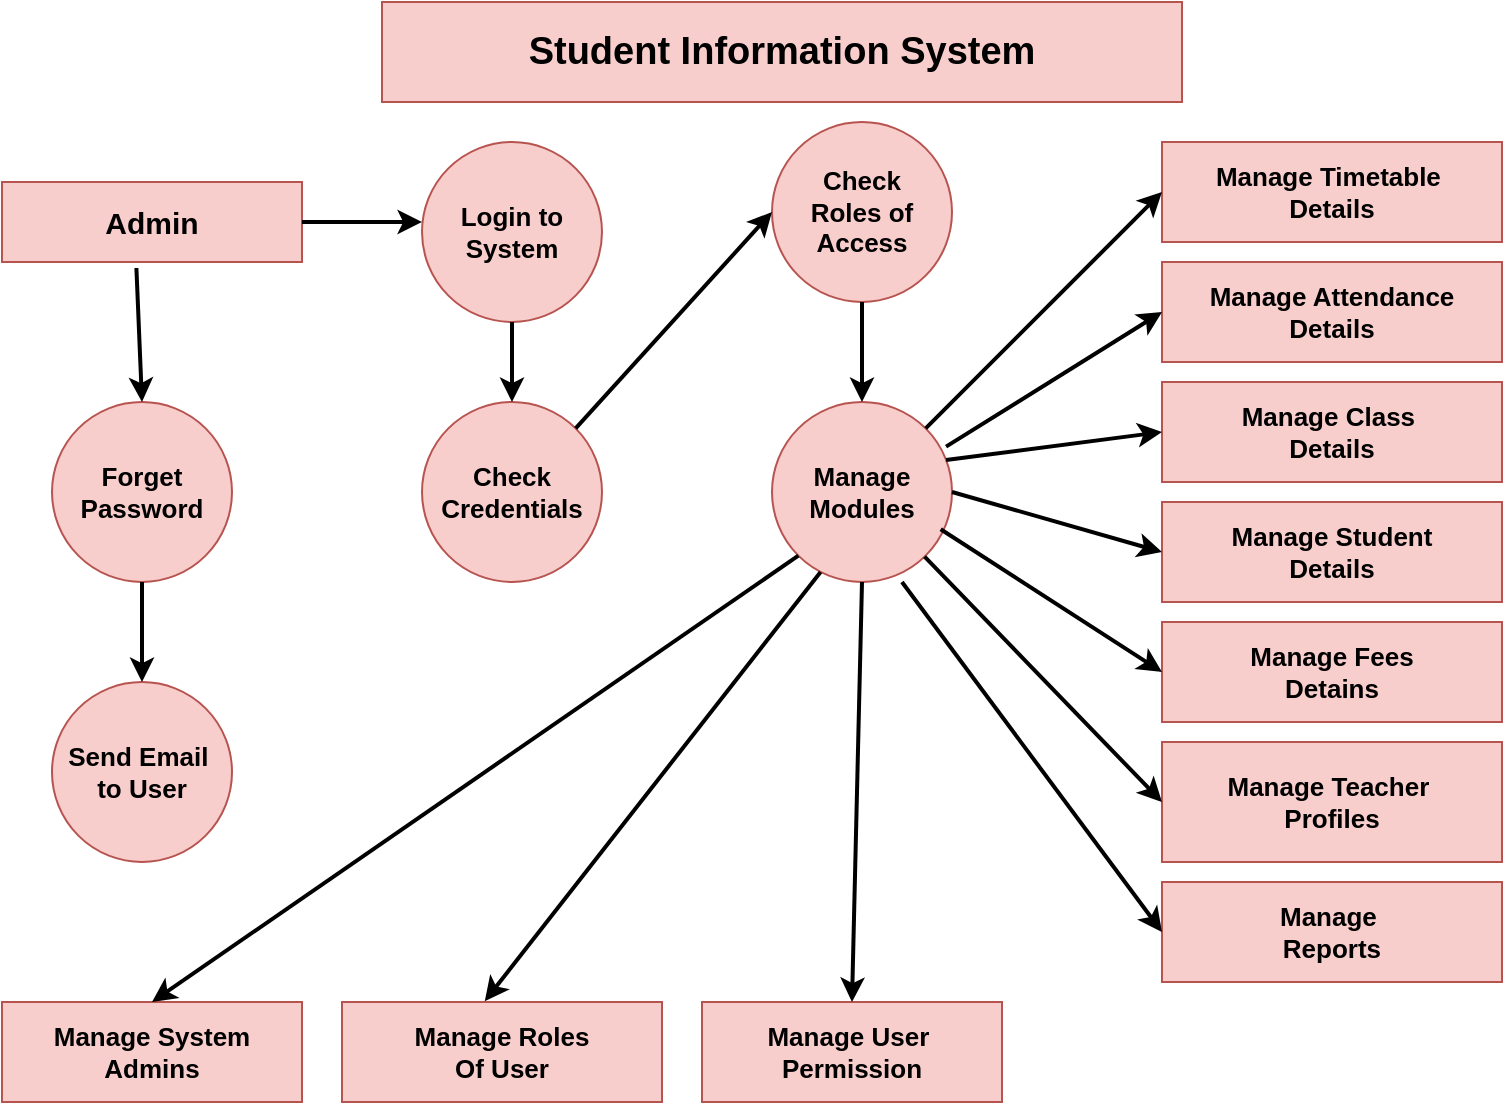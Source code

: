 <mxfile version="28.1.1">
  <diagram name="Page-1" id="ggJ9fAbBDPgAVQWhxpTq">
    <mxGraphModel dx="1152" dy="643" grid="1" gridSize="10" guides="1" tooltips="1" connect="1" arrows="1" fold="1" page="1" pageScale="1" pageWidth="850" pageHeight="1100" math="0" shadow="0">
      <root>
        <mxCell id="0" />
        <mxCell id="1" parent="0" />
        <mxCell id="V-uJ7n7HiBD3K4Kd4qcR-2" value="Student Information System" style="rounded=0;whiteSpace=wrap;html=1;fillColor=#f8cecc;strokeColor=#b85450;align=center;fontStyle=1;fontSize=19;" vertex="1" parent="1">
          <mxGeometry x="230" y="20" width="400" height="50" as="geometry" />
        </mxCell>
        <mxCell id="V-uJ7n7HiBD3K4Kd4qcR-3" value="Admin" style="rounded=0;whiteSpace=wrap;html=1;fontSize=15;fillColor=#f8cecc;strokeColor=#b85450;fontStyle=1" vertex="1" parent="1">
          <mxGeometry x="40" y="110" width="150" height="40" as="geometry" />
        </mxCell>
        <mxCell id="V-uJ7n7HiBD3K4Kd4qcR-4" value="Login to System" style="ellipse;whiteSpace=wrap;html=1;aspect=fixed;fontSize=13;fontStyle=1;fillColor=#f8cecc;strokeColor=#b85450;" vertex="1" parent="1">
          <mxGeometry x="250" y="90" width="90" height="90" as="geometry" />
        </mxCell>
        <mxCell id="V-uJ7n7HiBD3K4Kd4qcR-5" value="Forget Password" style="ellipse;whiteSpace=wrap;html=1;aspect=fixed;fillColor=#f8cecc;strokeColor=#b85450;fontSize=13;fontStyle=1" vertex="1" parent="1">
          <mxGeometry x="65" y="220" width="90" height="90" as="geometry" />
        </mxCell>
        <mxCell id="V-uJ7n7HiBD3K4Kd4qcR-6" value="Send Email&amp;nbsp;&lt;div&gt;to User&lt;/div&gt;" style="ellipse;whiteSpace=wrap;html=1;aspect=fixed;fontSize=13;fontStyle=1;fillColor=#f8cecc;strokeColor=#b85450;" vertex="1" parent="1">
          <mxGeometry x="65" y="360" width="90" height="90" as="geometry" />
        </mxCell>
        <mxCell id="V-uJ7n7HiBD3K4Kd4qcR-7" value="Manage System Admins" style="rounded=0;whiteSpace=wrap;html=1;fillColor=#f8cecc;strokeColor=#b85450;fontSize=13;fontStyle=1" vertex="1" parent="1">
          <mxGeometry x="40" y="520" width="150" height="50" as="geometry" />
        </mxCell>
        <mxCell id="V-uJ7n7HiBD3K4Kd4qcR-8" value="Check Credentials" style="ellipse;whiteSpace=wrap;html=1;aspect=fixed;fontSize=13;fontStyle=1;fillColor=#f8cecc;strokeColor=#b85450;" vertex="1" parent="1">
          <mxGeometry x="250" y="220" width="90" height="90" as="geometry" />
        </mxCell>
        <mxCell id="V-uJ7n7HiBD3K4Kd4qcR-9" value="Check&lt;div&gt;Roles of&lt;/div&gt;&lt;div&gt;Access&lt;/div&gt;" style="ellipse;whiteSpace=wrap;html=1;aspect=fixed;fillColor=#f8cecc;strokeColor=#b85450;fontSize=13;fontStyle=1" vertex="1" parent="1">
          <mxGeometry x="425" y="80" width="90" height="90" as="geometry" />
        </mxCell>
        <mxCell id="V-uJ7n7HiBD3K4Kd4qcR-10" value="Manage Modules" style="ellipse;whiteSpace=wrap;html=1;aspect=fixed;fontSize=13;fontStyle=1;fillColor=#f8cecc;strokeColor=#b85450;" vertex="1" parent="1">
          <mxGeometry x="425" y="220" width="90" height="90" as="geometry" />
        </mxCell>
        <mxCell id="V-uJ7n7HiBD3K4Kd4qcR-11" value="Manage Timetable&amp;nbsp;&lt;div&gt;Details&lt;/div&gt;" style="rounded=0;whiteSpace=wrap;html=1;fillColor=#f8cecc;strokeColor=#b85450;fontSize=13;fontStyle=1" vertex="1" parent="1">
          <mxGeometry x="620" y="90" width="170" height="50" as="geometry" />
        </mxCell>
        <mxCell id="V-uJ7n7HiBD3K4Kd4qcR-12" value="Manage Attendance&lt;div&gt;Details&lt;/div&gt;" style="rounded=0;whiteSpace=wrap;html=1;fontSize=13;fontStyle=1;fillColor=#f8cecc;strokeColor=#b85450;" vertex="1" parent="1">
          <mxGeometry x="620" y="150" width="170" height="50" as="geometry" />
        </mxCell>
        <mxCell id="V-uJ7n7HiBD3K4Kd4qcR-13" value="Manage Class&amp;nbsp;&lt;div&gt;Details&lt;/div&gt;" style="rounded=0;whiteSpace=wrap;html=1;fillColor=#f8cecc;strokeColor=#b85450;fontSize=13;fontStyle=1" vertex="1" parent="1">
          <mxGeometry x="620" y="210" width="170" height="50" as="geometry" />
        </mxCell>
        <mxCell id="V-uJ7n7HiBD3K4Kd4qcR-14" value="Manage Student&lt;div&gt;Details&lt;/div&gt;" style="rounded=0;whiteSpace=wrap;html=1;fontSize=13;fontStyle=1;fillColor=#f8cecc;strokeColor=#b85450;" vertex="1" parent="1">
          <mxGeometry x="620" y="270" width="170" height="50" as="geometry" />
        </mxCell>
        <mxCell id="V-uJ7n7HiBD3K4Kd4qcR-15" value="Manage Fees&lt;div&gt;Detains&lt;/div&gt;" style="rounded=0;whiteSpace=wrap;html=1;fillColor=#f8cecc;strokeColor=#b85450;fontSize=13;fontStyle=1" vertex="1" parent="1">
          <mxGeometry x="620" y="330" width="170" height="50" as="geometry" />
        </mxCell>
        <mxCell id="V-uJ7n7HiBD3K4Kd4qcR-16" value="Manage Teacher&amp;nbsp;&lt;div&gt;Profiles&lt;/div&gt;" style="rounded=0;whiteSpace=wrap;html=1;fillColor=#f8cecc;strokeColor=#b85450;fontSize=13;fontStyle=1" vertex="1" parent="1">
          <mxGeometry x="620" y="390" width="170" height="60" as="geometry" />
        </mxCell>
        <mxCell id="V-uJ7n7HiBD3K4Kd4qcR-18" value="Manage&amp;nbsp;&lt;div&gt;Reports&lt;/div&gt;" style="rounded=0;whiteSpace=wrap;html=1;fontSize=13;fontStyle=1;fillColor=#f8cecc;strokeColor=#b85450;" vertex="1" parent="1">
          <mxGeometry x="620" y="460" width="170" height="50" as="geometry" />
        </mxCell>
        <mxCell id="V-uJ7n7HiBD3K4Kd4qcR-19" value="Manage User&amp;nbsp;&lt;div&gt;Permission&lt;/div&gt;" style="rounded=0;whiteSpace=wrap;html=1;fontSize=13;fontStyle=1;fillColor=#f8cecc;strokeColor=#b85450;" vertex="1" parent="1">
          <mxGeometry x="390" y="520" width="150" height="50" as="geometry" />
        </mxCell>
        <mxCell id="V-uJ7n7HiBD3K4Kd4qcR-20" value="Manage Roles&lt;div&gt;Of User&lt;/div&gt;" style="rounded=0;whiteSpace=wrap;html=1;fillColor=#f8cecc;strokeColor=#b85450;fontSize=13;fontStyle=1" vertex="1" parent="1">
          <mxGeometry x="210" y="520" width="160" height="50" as="geometry" />
        </mxCell>
        <mxCell id="V-uJ7n7HiBD3K4Kd4qcR-22" value="" style="endArrow=classic;html=1;rounded=0;strokeWidth=2;exitX=1;exitY=0.5;exitDx=0;exitDy=0;" edge="1" parent="1" source="V-uJ7n7HiBD3K4Kd4qcR-3">
          <mxGeometry width="50" height="50" relative="1" as="geometry">
            <mxPoint x="190" y="130" as="sourcePoint" />
            <mxPoint x="250" y="130" as="targetPoint" />
            <Array as="points">
              <mxPoint x="220" y="130" />
            </Array>
          </mxGeometry>
        </mxCell>
        <mxCell id="V-uJ7n7HiBD3K4Kd4qcR-23" value="" style="endArrow=classic;html=1;rounded=0;exitX=0.5;exitY=1;exitDx=0;exitDy=0;entryX=0.5;entryY=0;entryDx=0;entryDy=0;strokeWidth=2;" edge="1" parent="1" source="V-uJ7n7HiBD3K4Kd4qcR-4" target="V-uJ7n7HiBD3K4Kd4qcR-8">
          <mxGeometry width="50" height="50" relative="1" as="geometry">
            <mxPoint x="450" y="330" as="sourcePoint" />
            <mxPoint x="500" y="280" as="targetPoint" />
          </mxGeometry>
        </mxCell>
        <mxCell id="V-uJ7n7HiBD3K4Kd4qcR-24" value="" style="endArrow=classic;html=1;rounded=0;entryX=0;entryY=0.5;entryDx=0;entryDy=0;strokeWidth=2;exitX=1;exitY=0;exitDx=0;exitDy=0;" edge="1" parent="1" source="V-uJ7n7HiBD3K4Kd4qcR-8" target="V-uJ7n7HiBD3K4Kd4qcR-9">
          <mxGeometry width="50" height="50" relative="1" as="geometry">
            <mxPoint x="350" y="240" as="sourcePoint" />
            <mxPoint x="500" y="280" as="targetPoint" />
          </mxGeometry>
        </mxCell>
        <mxCell id="V-uJ7n7HiBD3K4Kd4qcR-25" value="" style="endArrow=classic;html=1;rounded=0;exitX=0.448;exitY=1.075;exitDx=0;exitDy=0;entryX=0.5;entryY=0;entryDx=0;entryDy=0;exitPerimeter=0;strokeWidth=2;" edge="1" parent="1" source="V-uJ7n7HiBD3K4Kd4qcR-3" target="V-uJ7n7HiBD3K4Kd4qcR-5">
          <mxGeometry width="50" height="50" relative="1" as="geometry">
            <mxPoint x="450" y="330" as="sourcePoint" />
            <mxPoint x="500" y="280" as="targetPoint" />
          </mxGeometry>
        </mxCell>
        <mxCell id="V-uJ7n7HiBD3K4Kd4qcR-26" value="" style="endArrow=classic;html=1;rounded=0;exitX=0.5;exitY=1;exitDx=0;exitDy=0;entryX=0.5;entryY=0;entryDx=0;entryDy=0;strokeWidth=2;" edge="1" parent="1" source="V-uJ7n7HiBD3K4Kd4qcR-5" target="V-uJ7n7HiBD3K4Kd4qcR-6">
          <mxGeometry width="50" height="50" relative="1" as="geometry">
            <mxPoint x="450" y="330" as="sourcePoint" />
            <mxPoint x="500" y="280" as="targetPoint" />
          </mxGeometry>
        </mxCell>
        <mxCell id="V-uJ7n7HiBD3K4Kd4qcR-27" value="" style="endArrow=classic;html=1;rounded=0;exitX=0.5;exitY=1;exitDx=0;exitDy=0;entryX=0.5;entryY=0;entryDx=0;entryDy=0;entryPerimeter=0;strokeWidth=2;" edge="1" parent="1" source="V-uJ7n7HiBD3K4Kd4qcR-9" target="V-uJ7n7HiBD3K4Kd4qcR-10">
          <mxGeometry width="50" height="50" relative="1" as="geometry">
            <mxPoint x="450" y="330" as="sourcePoint" />
            <mxPoint x="465" y="210" as="targetPoint" />
          </mxGeometry>
        </mxCell>
        <mxCell id="V-uJ7n7HiBD3K4Kd4qcR-30" value="" style="endArrow=classic;html=1;rounded=0;strokeWidth=2;entryX=0.446;entryY=-0.007;entryDx=0;entryDy=0;entryPerimeter=0;exitX=0.27;exitY=0.944;exitDx=0;exitDy=0;exitPerimeter=0;" edge="1" parent="1" source="V-uJ7n7HiBD3K4Kd4qcR-10" target="V-uJ7n7HiBD3K4Kd4qcR-20">
          <mxGeometry width="50" height="50" relative="1" as="geometry">
            <mxPoint x="440" y="300" as="sourcePoint" />
            <mxPoint x="290" y="510" as="targetPoint" />
          </mxGeometry>
        </mxCell>
        <mxCell id="V-uJ7n7HiBD3K4Kd4qcR-31" value="" style="endArrow=classic;html=1;rounded=0;entryX=0.5;entryY=0;entryDx=0;entryDy=0;exitX=0.5;exitY=1;exitDx=0;exitDy=0;strokeWidth=2;" edge="1" parent="1" source="V-uJ7n7HiBD3K4Kd4qcR-10" target="V-uJ7n7HiBD3K4Kd4qcR-19">
          <mxGeometry width="50" height="50" relative="1" as="geometry">
            <mxPoint x="465" y="310" as="sourcePoint" />
            <mxPoint x="500" y="280" as="targetPoint" />
          </mxGeometry>
        </mxCell>
        <mxCell id="V-uJ7n7HiBD3K4Kd4qcR-32" value="" style="endArrow=classic;html=1;rounded=0;exitX=0;exitY=1;exitDx=0;exitDy=0;strokeWidth=2;entryX=0.5;entryY=0;entryDx=0;entryDy=0;" edge="1" parent="1" source="V-uJ7n7HiBD3K4Kd4qcR-10" target="V-uJ7n7HiBD3K4Kd4qcR-7">
          <mxGeometry width="50" height="50" relative="1" as="geometry">
            <mxPoint x="450" y="330" as="sourcePoint" />
            <mxPoint x="120" y="510" as="targetPoint" />
          </mxGeometry>
        </mxCell>
        <mxCell id="V-uJ7n7HiBD3K4Kd4qcR-33" value="" style="endArrow=classic;html=1;rounded=0;entryX=0;entryY=0.5;entryDx=0;entryDy=0;exitX=1;exitY=0;exitDx=0;exitDy=0;strokeWidth=2;" edge="1" parent="1" source="V-uJ7n7HiBD3K4Kd4qcR-10" target="V-uJ7n7HiBD3K4Kd4qcR-11">
          <mxGeometry width="50" height="50" relative="1" as="geometry">
            <mxPoint x="450" y="330" as="sourcePoint" />
            <mxPoint x="500" y="280" as="targetPoint" />
          </mxGeometry>
        </mxCell>
        <mxCell id="V-uJ7n7HiBD3K4Kd4qcR-34" value="" style="endArrow=classic;html=1;rounded=0;entryX=0;entryY=0.5;entryDx=0;entryDy=0;exitX=0.967;exitY=0.248;exitDx=0;exitDy=0;exitPerimeter=0;strokeWidth=2;" edge="1" parent="1" source="V-uJ7n7HiBD3K4Kd4qcR-10" target="V-uJ7n7HiBD3K4Kd4qcR-12">
          <mxGeometry width="50" height="50" relative="1" as="geometry">
            <mxPoint x="450" y="330" as="sourcePoint" />
            <mxPoint x="500" y="280" as="targetPoint" />
          </mxGeometry>
        </mxCell>
        <mxCell id="V-uJ7n7HiBD3K4Kd4qcR-35" value="" style="endArrow=classic;html=1;rounded=0;entryX=0;entryY=0.5;entryDx=0;entryDy=0;exitX=0.937;exitY=0.707;exitDx=0;exitDy=0;strokeWidth=2;exitPerimeter=0;" edge="1" parent="1" source="V-uJ7n7HiBD3K4Kd4qcR-10" target="V-uJ7n7HiBD3K4Kd4qcR-15">
          <mxGeometry width="50" height="50" relative="1" as="geometry">
            <mxPoint x="450" y="330" as="sourcePoint" />
            <mxPoint x="500" y="280" as="targetPoint" />
          </mxGeometry>
        </mxCell>
        <mxCell id="V-uJ7n7HiBD3K4Kd4qcR-36" value="" style="endArrow=classic;html=1;rounded=0;entryX=0;entryY=0.5;entryDx=0;entryDy=0;strokeWidth=2;exitX=1;exitY=0.5;exitDx=0;exitDy=0;" edge="1" parent="1" source="V-uJ7n7HiBD3K4Kd4qcR-10" target="V-uJ7n7HiBD3K4Kd4qcR-14">
          <mxGeometry width="50" height="50" relative="1" as="geometry">
            <mxPoint x="520" y="270" as="sourcePoint" />
            <mxPoint x="500" y="280" as="targetPoint" />
          </mxGeometry>
        </mxCell>
        <mxCell id="V-uJ7n7HiBD3K4Kd4qcR-37" value="" style="endArrow=classic;html=1;rounded=0;entryX=0;entryY=0.5;entryDx=0;entryDy=0;strokeWidth=2;exitX=0.967;exitY=0.322;exitDx=0;exitDy=0;exitPerimeter=0;" edge="1" parent="1" source="V-uJ7n7HiBD3K4Kd4qcR-10" target="V-uJ7n7HiBD3K4Kd4qcR-13">
          <mxGeometry width="50" height="50" relative="1" as="geometry">
            <mxPoint x="520" y="253" as="sourcePoint" />
            <mxPoint x="500" y="280" as="targetPoint" />
          </mxGeometry>
        </mxCell>
        <mxCell id="V-uJ7n7HiBD3K4Kd4qcR-38" value="" style="endArrow=classic;html=1;rounded=0;entryX=0;entryY=0.5;entryDx=0;entryDy=0;strokeWidth=2;" edge="1" parent="1" source="V-uJ7n7HiBD3K4Kd4qcR-10" target="V-uJ7n7HiBD3K4Kd4qcR-16">
          <mxGeometry width="50" height="50" relative="1" as="geometry">
            <mxPoint x="450" y="330" as="sourcePoint" />
            <mxPoint x="500" y="280" as="targetPoint" />
          </mxGeometry>
        </mxCell>
        <mxCell id="V-uJ7n7HiBD3K4Kd4qcR-39" value="" style="endArrow=classic;html=1;rounded=0;entryX=0;entryY=0.5;entryDx=0;entryDy=0;exitX=0.722;exitY=1;exitDx=0;exitDy=0;exitPerimeter=0;strokeWidth=2;" edge="1" parent="1" source="V-uJ7n7HiBD3K4Kd4qcR-10" target="V-uJ7n7HiBD3K4Kd4qcR-18">
          <mxGeometry width="50" height="50" relative="1" as="geometry">
            <mxPoint x="450" y="330" as="sourcePoint" />
            <mxPoint x="500" y="280" as="targetPoint" />
          </mxGeometry>
        </mxCell>
      </root>
    </mxGraphModel>
  </diagram>
</mxfile>
